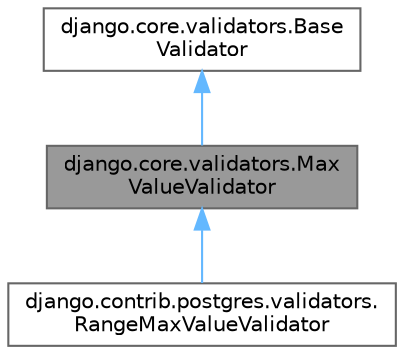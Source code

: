 digraph "django.core.validators.MaxValueValidator"
{
 // LATEX_PDF_SIZE
  bgcolor="transparent";
  edge [fontname=Helvetica,fontsize=10,labelfontname=Helvetica,labelfontsize=10];
  node [fontname=Helvetica,fontsize=10,shape=box,height=0.2,width=0.4];
  Node1 [id="Node000001",label="django.core.validators.Max\lValueValidator",height=0.2,width=0.4,color="gray40", fillcolor="grey60", style="filled", fontcolor="black",tooltip=" "];
  Node2 -> Node1 [id="edge1_Node000001_Node000002",dir="back",color="steelblue1",style="solid",tooltip=" "];
  Node2 [id="Node000002",label="django.core.validators.Base\lValidator",height=0.2,width=0.4,color="gray40", fillcolor="white", style="filled",URL="$classdjango_1_1core_1_1validators_1_1_base_validator.html",tooltip=" "];
  Node1 -> Node3 [id="edge2_Node000001_Node000003",dir="back",color="steelblue1",style="solid",tooltip=" "];
  Node3 [id="Node000003",label="django.contrib.postgres.validators.\lRangeMaxValueValidator",height=0.2,width=0.4,color="gray40", fillcolor="white", style="filled",URL="$classdjango_1_1contrib_1_1postgres_1_1validators_1_1_range_max_value_validator.html",tooltip=" "];
}
